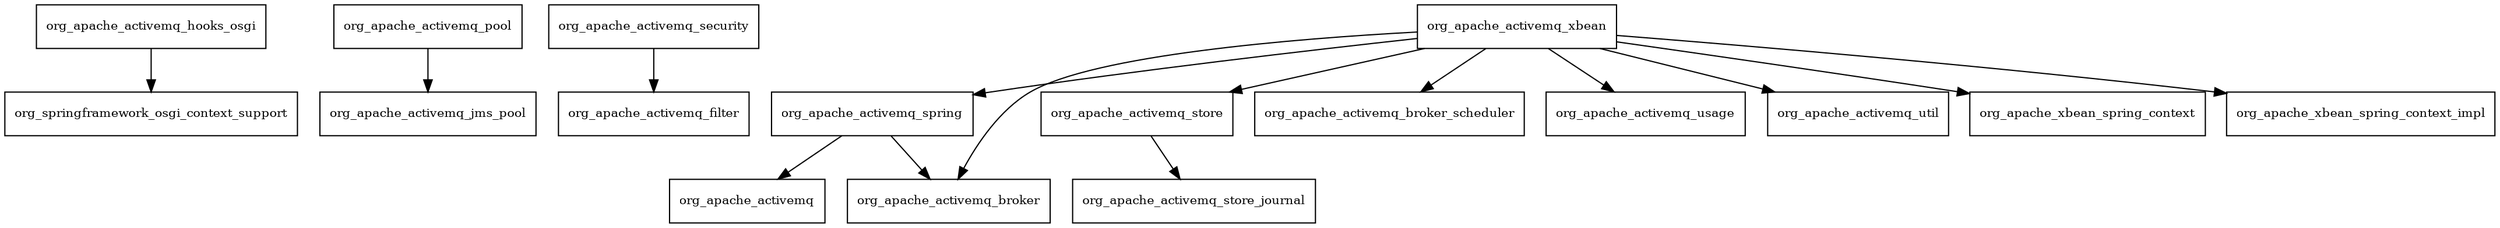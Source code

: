 digraph activemq_spring_5_14_5_package_dependencies {
  node [shape = box, fontsize=10.0];
  org_apache_activemq_hooks_osgi -> org_springframework_osgi_context_support;
  org_apache_activemq_pool -> org_apache_activemq_jms_pool;
  org_apache_activemq_security -> org_apache_activemq_filter;
  org_apache_activemq_spring -> org_apache_activemq;
  org_apache_activemq_spring -> org_apache_activemq_broker;
  org_apache_activemq_store -> org_apache_activemq_store_journal;
  org_apache_activemq_xbean -> org_apache_activemq_broker;
  org_apache_activemq_xbean -> org_apache_activemq_broker_scheduler;
  org_apache_activemq_xbean -> org_apache_activemq_spring;
  org_apache_activemq_xbean -> org_apache_activemq_store;
  org_apache_activemq_xbean -> org_apache_activemq_usage;
  org_apache_activemq_xbean -> org_apache_activemq_util;
  org_apache_activemq_xbean -> org_apache_xbean_spring_context;
  org_apache_activemq_xbean -> org_apache_xbean_spring_context_impl;
}
